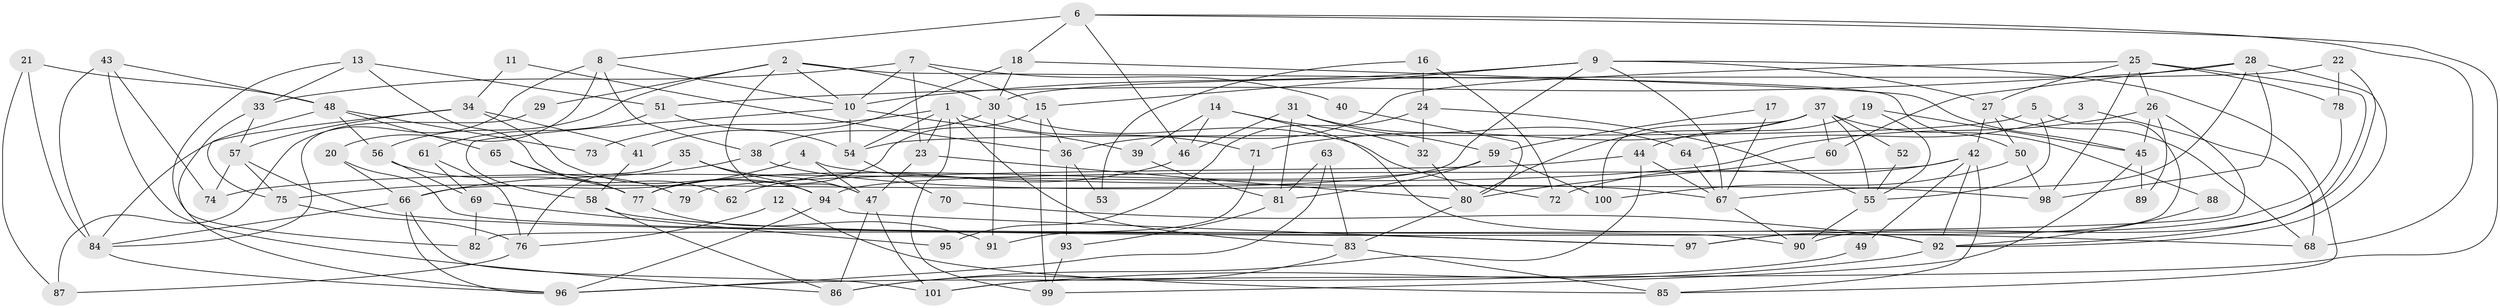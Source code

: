 // Generated by graph-tools (version 1.1) at 2025/11/02/27/25 16:11:19]
// undirected, 101 vertices, 202 edges
graph export_dot {
graph [start="1"]
  node [color=gray90,style=filled];
  1;
  2;
  3;
  4;
  5;
  6;
  7;
  8;
  9;
  10;
  11;
  12;
  13;
  14;
  15;
  16;
  17;
  18;
  19;
  20;
  21;
  22;
  23;
  24;
  25;
  26;
  27;
  28;
  29;
  30;
  31;
  32;
  33;
  34;
  35;
  36;
  37;
  38;
  39;
  40;
  41;
  42;
  43;
  44;
  45;
  46;
  47;
  48;
  49;
  50;
  51;
  52;
  53;
  54;
  55;
  56;
  57;
  58;
  59;
  60;
  61;
  62;
  63;
  64;
  65;
  66;
  67;
  68;
  69;
  70;
  71;
  72;
  73;
  74;
  75;
  76;
  77;
  78;
  79;
  80;
  81;
  82;
  83;
  84;
  85;
  86;
  87;
  88;
  89;
  90;
  91;
  92;
  93;
  94;
  95;
  96;
  97;
  98;
  99;
  100;
  101;
  1 -- 83;
  1 -- 54;
  1 -- 23;
  1 -- 71;
  1 -- 73;
  1 -- 99;
  2 -- 10;
  2 -- 47;
  2 -- 29;
  2 -- 30;
  2 -- 50;
  2 -- 56;
  3 -- 68;
  3 -- 64;
  4 -- 47;
  4 -- 98;
  4 -- 75;
  5 -- 97;
  5 -- 54;
  5 -- 55;
  6 -- 68;
  6 -- 8;
  6 -- 18;
  6 -- 46;
  6 -- 101;
  7 -- 15;
  7 -- 33;
  7 -- 10;
  7 -- 23;
  7 -- 40;
  8 -- 10;
  8 -- 20;
  8 -- 38;
  8 -- 87;
  9 -- 67;
  9 -- 27;
  9 -- 10;
  9 -- 15;
  9 -- 66;
  9 -- 85;
  10 -- 39;
  10 -- 54;
  10 -- 58;
  11 -- 34;
  11 -- 36;
  12 -- 85;
  12 -- 76;
  13 -- 33;
  13 -- 51;
  13 -- 62;
  13 -- 82;
  14 -- 46;
  14 -- 92;
  14 -- 32;
  14 -- 39;
  15 -- 36;
  15 -- 77;
  15 -- 99;
  16 -- 72;
  16 -- 24;
  16 -- 53;
  17 -- 59;
  17 -- 67;
  18 -- 41;
  18 -- 30;
  18 -- 45;
  19 -- 45;
  19 -- 55;
  19 -- 44;
  20 -- 90;
  20 -- 66;
  21 -- 84;
  21 -- 48;
  21 -- 87;
  22 -- 30;
  22 -- 90;
  22 -- 78;
  23 -- 47;
  23 -- 80;
  24 -- 32;
  24 -- 55;
  24 -- 95;
  25 -- 26;
  25 -- 98;
  25 -- 27;
  25 -- 36;
  25 -- 78;
  25 -- 92;
  26 -- 74;
  26 -- 45;
  26 -- 82;
  26 -- 89;
  27 -- 42;
  27 -- 50;
  27 -- 68;
  28 -- 67;
  28 -- 92;
  28 -- 51;
  28 -- 60;
  28 -- 98;
  29 -- 84;
  30 -- 38;
  30 -- 72;
  30 -- 91;
  31 -- 59;
  31 -- 81;
  31 -- 46;
  31 -- 64;
  32 -- 80;
  33 -- 96;
  33 -- 57;
  34 -- 84;
  34 -- 57;
  34 -- 41;
  34 -- 94;
  35 -- 47;
  35 -- 94;
  35 -- 76;
  36 -- 93;
  36 -- 53;
  37 -- 80;
  37 -- 71;
  37 -- 52;
  37 -- 55;
  37 -- 60;
  37 -- 88;
  37 -- 100;
  38 -- 66;
  38 -- 67;
  39 -- 81;
  40 -- 80;
  41 -- 58;
  42 -- 92;
  42 -- 85;
  42 -- 49;
  42 -- 72;
  42 -- 94;
  43 -- 48;
  43 -- 84;
  43 -- 74;
  43 -- 86;
  44 -- 86;
  44 -- 67;
  44 -- 79;
  45 -- 99;
  45 -- 89;
  46 -- 62;
  47 -- 101;
  47 -- 86;
  48 -- 75;
  48 -- 56;
  48 -- 65;
  48 -- 73;
  49 -- 96;
  50 -- 98;
  50 -- 100;
  51 -- 61;
  51 -- 54;
  52 -- 55;
  54 -- 70;
  55 -- 90;
  56 -- 77;
  56 -- 69;
  57 -- 97;
  57 -- 75;
  57 -- 74;
  58 -- 86;
  58 -- 68;
  59 -- 81;
  59 -- 100;
  59 -- 77;
  60 -- 80;
  61 -- 76;
  61 -- 69;
  63 -- 96;
  63 -- 83;
  63 -- 81;
  64 -- 67;
  65 -- 77;
  65 -- 79;
  66 -- 84;
  66 -- 96;
  66 -- 101;
  67 -- 90;
  69 -- 82;
  69 -- 95;
  70 -- 92;
  71 -- 91;
  75 -- 76;
  76 -- 87;
  77 -- 91;
  78 -- 97;
  80 -- 83;
  81 -- 93;
  83 -- 86;
  83 -- 85;
  84 -- 96;
  88 -- 92;
  92 -- 101;
  93 -- 99;
  94 -- 96;
  94 -- 97;
}
